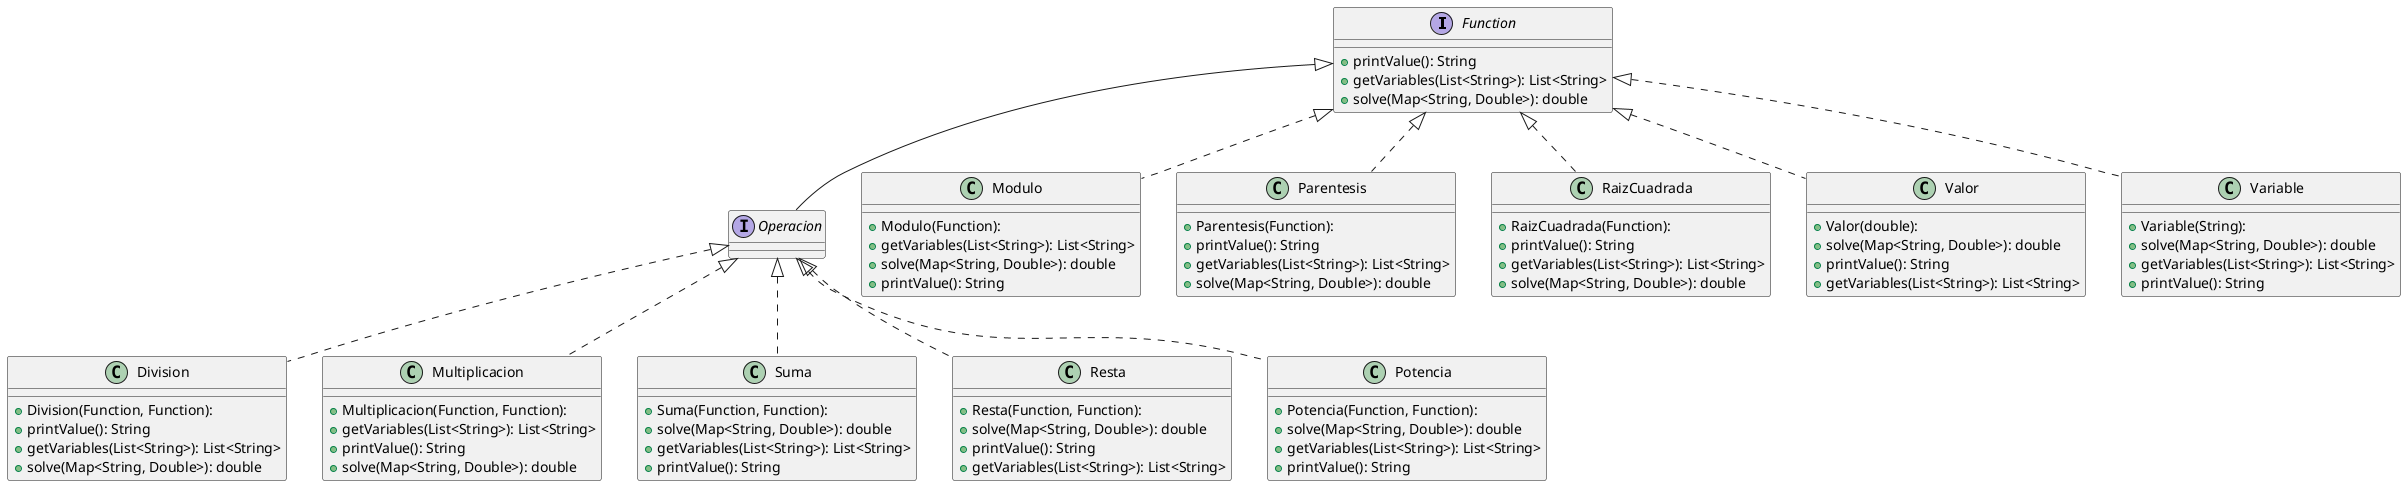 @startuml
top to bottom direction

interface Function{
  + printValue(): String
  + getVariables(List<String>): List<String>
  + solve(Map<String, Double>): double
}
interface Operacion extends Function

class Division implements Operacion{
   + Division(Function, Function):
   + printValue(): String
   + getVariables(List<String>): List<String>
   + solve(Map<String, Double>): double
 }
class Multiplicacion implements Operacion{
  + Multiplicacion(Function, Function): 
  + getVariables(List<String>): List<String>
  + printValue(): String
  + solve(Map<String, Double>): double
}
class Suma implements Operacion{
    + Suma(Function, Function):
    + solve(Map<String, Double>): double
    + getVariables(List<String>): List<String>
    + printValue(): String
  }
class Resta implements Operacion{
   + Resta(Function, Function):
   + solve(Map<String, Double>): double
   + printValue(): String
   + getVariables(List<String>): List<String>
 }
class Potencia implements Operacion{
  + Potencia(Function, Function):
  + solve(Map<String, Double>): double
  + getVariables(List<String>): List<String>
  + printValue(): String
}

class Modulo implements Function{
  + Modulo(Function):
  + getVariables(List<String>): List<String>
  + solve(Map<String, Double>): double
  + printValue(): String
}
class Parentesis implements Function{
  + Parentesis(Function): 
  + printValue(): String
  + getVariables(List<String>): List<String>
  + solve(Map<String, Double>): double
}
class RaizCuadrada implements Function{
  + RaizCuadrada(Function): 
  + printValue(): String
  + getVariables(List<String>): List<String>
  + solve(Map<String, Double>): double
}
class Valor implements Function{
  + Valor(double): 
  + solve(Map<String, Double>): double
  + printValue(): String
  + getVariables(List<String>): List<String>
}
class Variable implements Function{
  + Variable(String): 
  + solve(Map<String, Double>): double
  + getVariables(List<String>): List<String>
  + printValue(): String
}
@enduml
